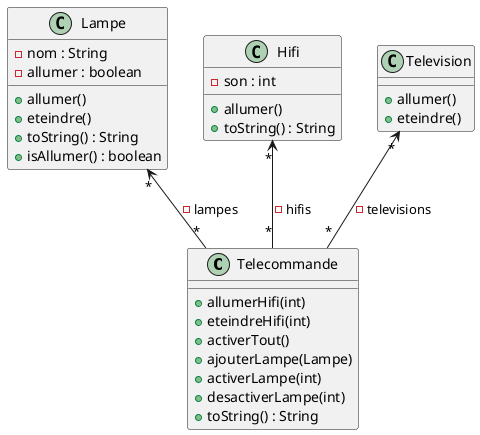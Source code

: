 @startuml
'https://plantuml.com/sequence-diagram


class Telecommande{

   + allumerHifi(int)
   + eteindreHifi(int)
   + activerTout()
   + ajouterLampe(Lampe)
   + activerLampe(int)
   + desactiverLampe(int)
   + toString() : String
}
class (Lampe){
- nom : String
- allumer : boolean
+ allumer()
+ eteindre()
+ toString() : String
+ isAllumer() : boolean
}
class Hifi{
- son : int
+ allumer()
+ toString() : String
}

class Television{

+allumer()
+eteindre()
}
Hifi"*" <-- "*"Telecommande : - hifis
Lampe "*"<--"*" Telecommande : -lampes
Television "*"<--"*" Telecommande : -televisions

@enduml